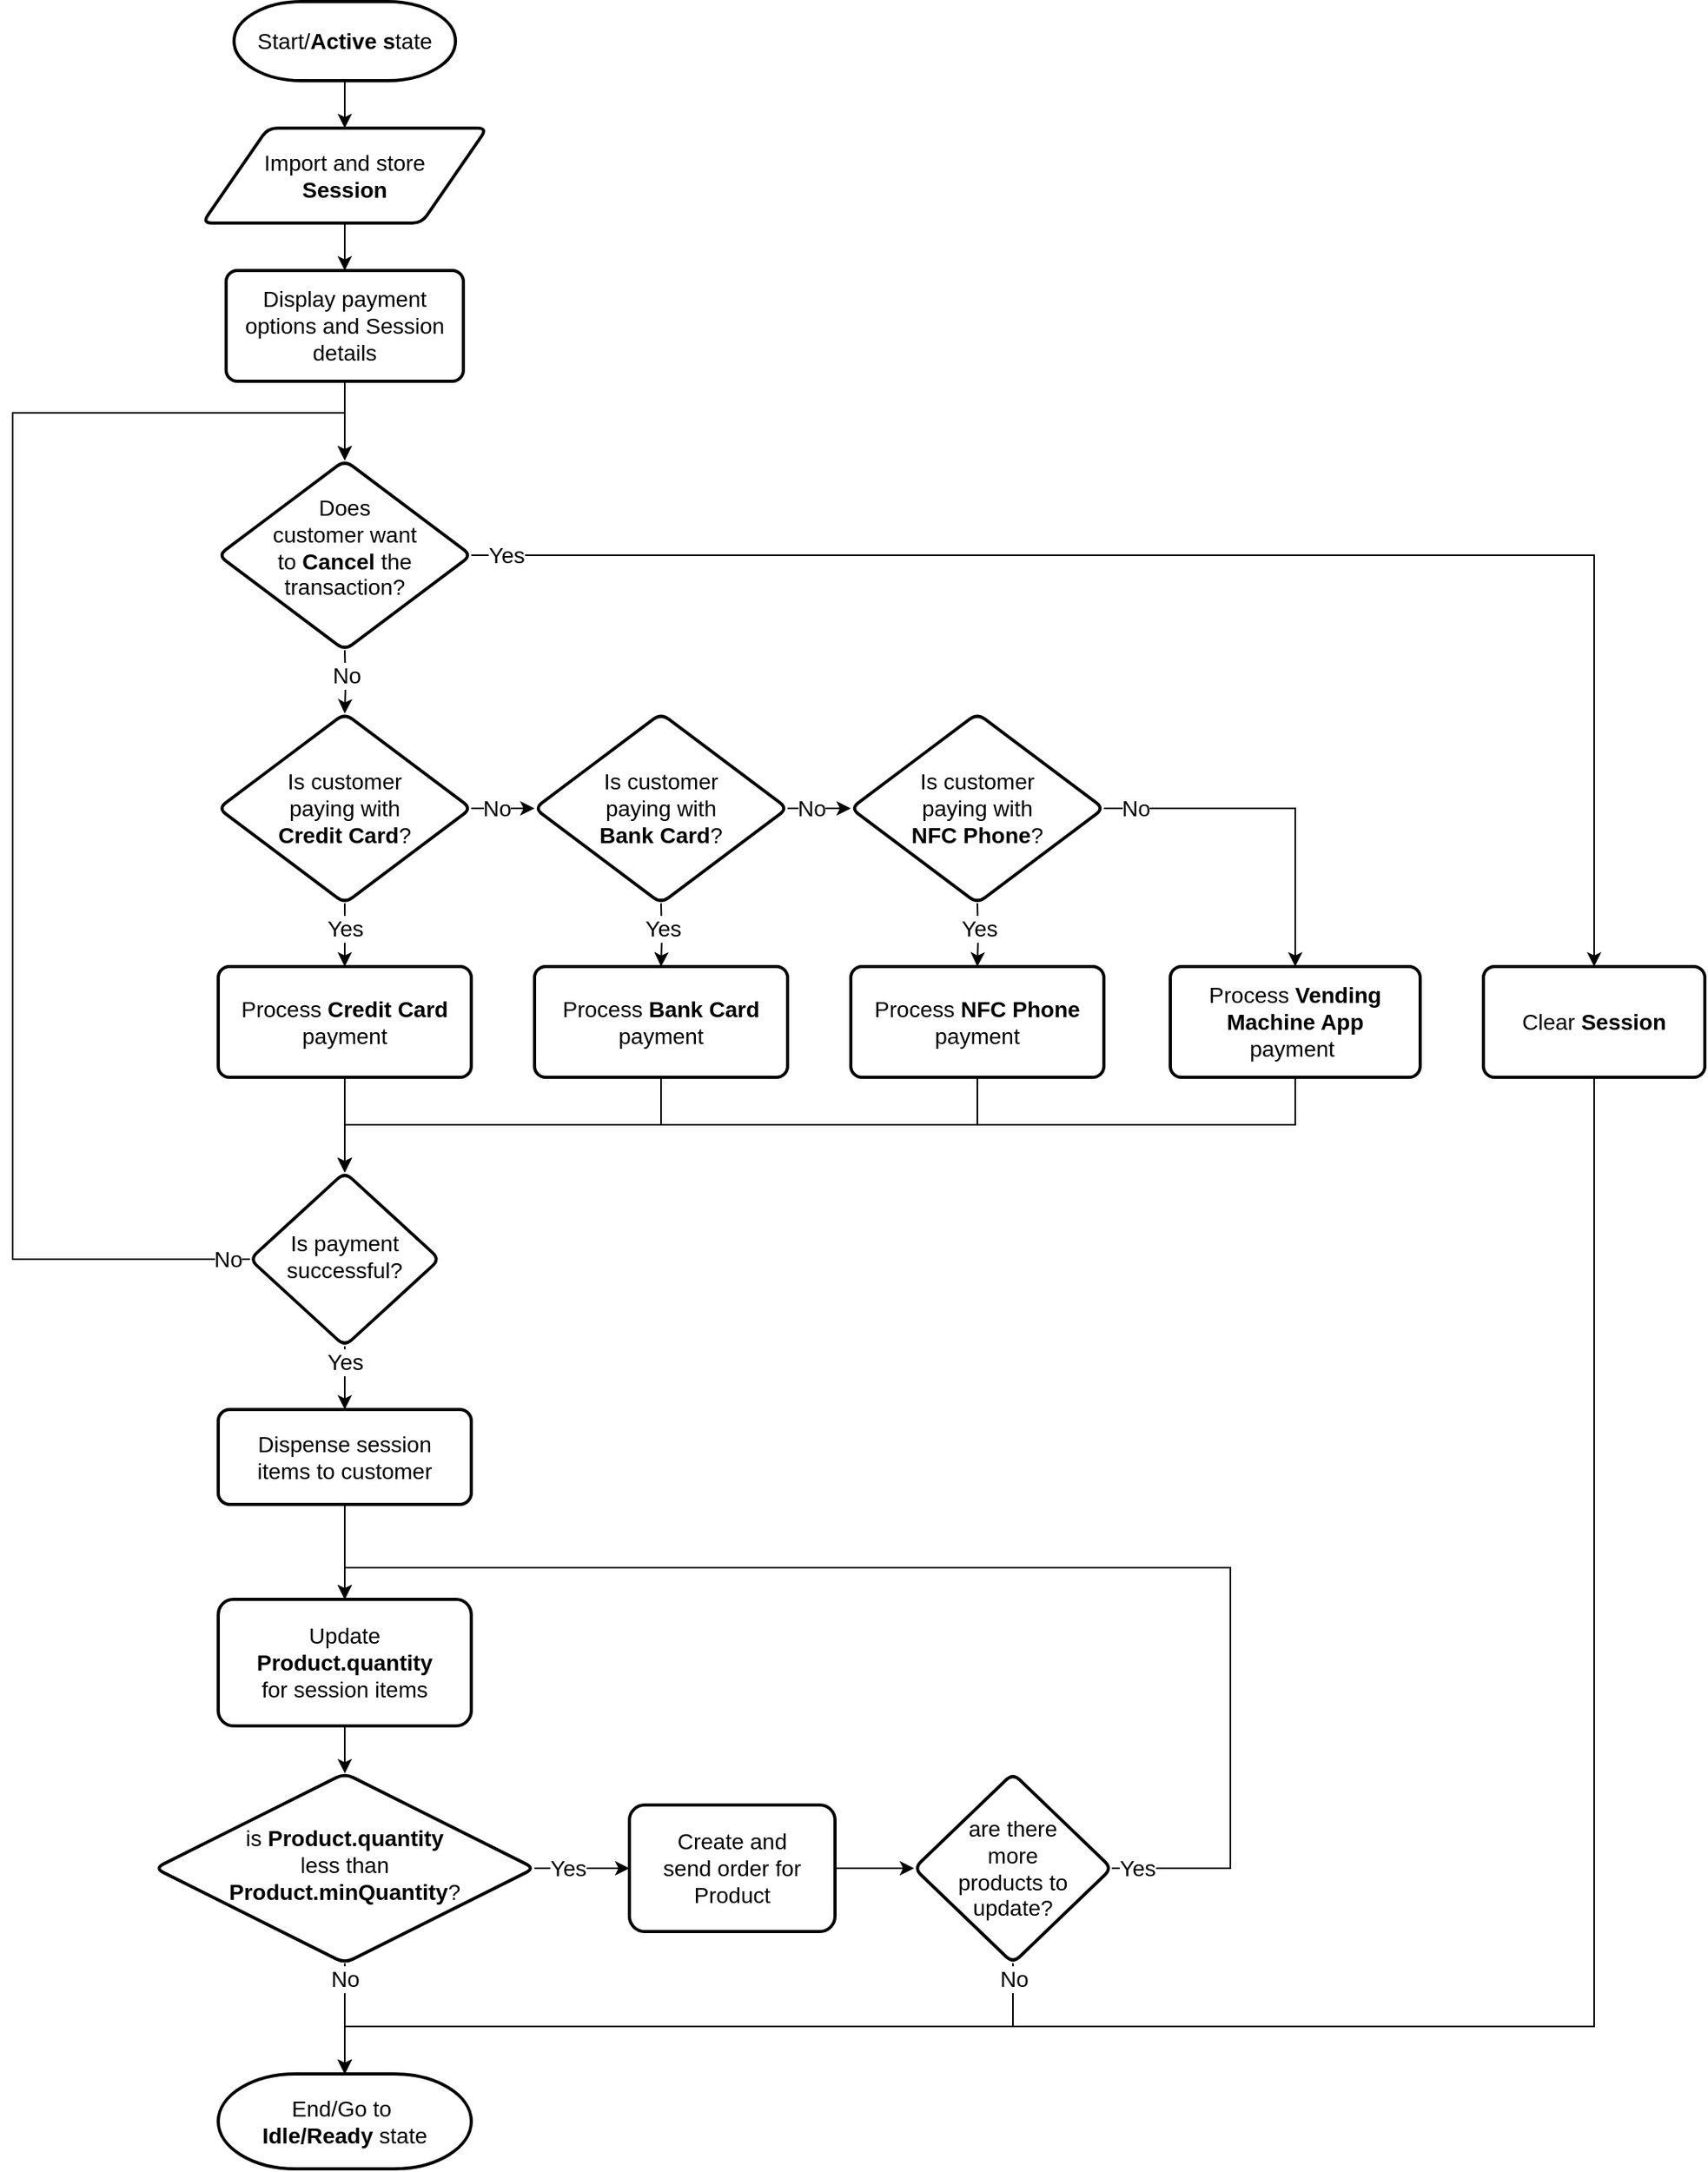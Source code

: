 <mxfile version="23.1.5" type="device">
  <diagram id="C5RBs43oDa-KdzZeNtuy" name="Page-1">
    <mxGraphModel dx="3187" dy="1640" grid="1" gridSize="10" guides="1" tooltips="1" connect="1" arrows="1" fold="1" page="1" pageScale="1" pageWidth="827" pageHeight="1169" background="none" math="0" shadow="0">
      <root>
        <mxCell id="WIyWlLk6GJQsqaUBKTNV-0" />
        <mxCell id="WIyWlLk6GJQsqaUBKTNV-1" parent="WIyWlLk6GJQsqaUBKTNV-0" />
        <mxCell id="eG1vH4hT44DBcO4QuvE--2" value="" style="edgeStyle=orthogonalEdgeStyle;rounded=0;orthogonalLoop=1;jettySize=auto;html=1;fontSize=14;" edge="1" parent="WIyWlLk6GJQsqaUBKTNV-1" source="eG1vH4hT44DBcO4QuvE--0" target="eG1vH4hT44DBcO4QuvE--1">
          <mxGeometry relative="1" as="geometry" />
        </mxCell>
        <mxCell id="eG1vH4hT44DBcO4QuvE--0" value="Start/&lt;b style=&quot;font-size: 14px;&quot;&gt;Active s&lt;/b&gt;tate" style="strokeWidth=2;html=1;shape=mxgraph.flowchart.terminator;whiteSpace=wrap;rounded=0;fontSize=14;align=center;" vertex="1" parent="WIyWlLk6GJQsqaUBKTNV-1">
          <mxGeometry x="370" y="90" width="140" height="50" as="geometry" />
        </mxCell>
        <mxCell id="eG1vH4hT44DBcO4QuvE--26" value="" style="edgeStyle=orthogonalEdgeStyle;rounded=0;orthogonalLoop=1;jettySize=auto;html=1;fontSize=14;" edge="1" parent="WIyWlLk6GJQsqaUBKTNV-1" source="eG1vH4hT44DBcO4QuvE--1" target="eG1vH4hT44DBcO4QuvE--25">
          <mxGeometry relative="1" as="geometry" />
        </mxCell>
        <mxCell id="eG1vH4hT44DBcO4QuvE--1" value="Import and store &lt;b style=&quot;font-size: 14px;&quot;&gt;Session&lt;/b&gt;" style="shape=parallelogram;html=1;strokeWidth=2;perimeter=parallelogramPerimeter;whiteSpace=wrap;rounded=1;arcSize=12;size=0.23;spacing=5;spacingLeft=30;spacingRight=30;align=center;fontSize=14;" vertex="1" parent="WIyWlLk6GJQsqaUBKTNV-1">
          <mxGeometry x="350" y="170" width="180" height="60" as="geometry" />
        </mxCell>
        <mxCell id="eG1vH4hT44DBcO4QuvE--30" value="" style="edgeStyle=orthogonalEdgeStyle;rounded=0;orthogonalLoop=1;jettySize=auto;html=1;entryX=0.5;entryY=0;entryDx=0;entryDy=0;fontSize=14;" edge="1" parent="WIyWlLk6GJQsqaUBKTNV-1" target="eG1vH4hT44DBcO4QuvE--120">
          <mxGeometry relative="1" as="geometry">
            <mxPoint x="440" y="500" as="sourcePoint" />
            <mxPoint x="440" y="540" as="targetPoint" />
          </mxGeometry>
        </mxCell>
        <mxCell id="eG1vH4hT44DBcO4QuvE--33" value="No" style="edgeLabel;html=1;align=center;verticalAlign=middle;resizable=0;points=[];fontSize=14;" vertex="1" connectable="0" parent="eG1vH4hT44DBcO4QuvE--30">
          <mxGeometry x="-0.028" y="1" relative="1" as="geometry">
            <mxPoint x="-1" y="-4" as="offset" />
          </mxGeometry>
        </mxCell>
        <mxCell id="eG1vH4hT44DBcO4QuvE--27" value="" style="edgeStyle=orthogonalEdgeStyle;rounded=0;orthogonalLoop=1;jettySize=auto;html=1;entryX=0.5;entryY=0;entryDx=0;entryDy=0;fontSize=14;" edge="1" parent="WIyWlLk6GJQsqaUBKTNV-1" source="eG1vH4hT44DBcO4QuvE--25" target="eG1vH4hT44DBcO4QuvE--52">
          <mxGeometry relative="1" as="geometry">
            <mxPoint x="440" y="350" as="targetPoint" />
          </mxGeometry>
        </mxCell>
        <mxCell id="eG1vH4hT44DBcO4QuvE--25" value="Display payment options and Session details" style="rounded=1;whiteSpace=wrap;html=1;absoluteArcSize=1;arcSize=14;strokeWidth=2;fontSize=14;" vertex="1" parent="WIyWlLk6GJQsqaUBKTNV-1">
          <mxGeometry x="365" y="260" width="150" height="70" as="geometry" />
        </mxCell>
        <mxCell id="eG1vH4hT44DBcO4QuvE--155" style="edgeStyle=orthogonalEdgeStyle;rounded=0;orthogonalLoop=1;jettySize=auto;html=1;entryX=0.5;entryY=0;entryDx=0;entryDy=0;fontSize=14;" edge="1" parent="WIyWlLk6GJQsqaUBKTNV-1" source="eG1vH4hT44DBcO4QuvE--52" target="eG1vH4hT44DBcO4QuvE--113">
          <mxGeometry relative="1" as="geometry" />
        </mxCell>
        <mxCell id="eG1vH4hT44DBcO4QuvE--156" value="Yes" style="edgeLabel;html=1;align=center;verticalAlign=middle;resizable=0;points=[];fontSize=14;" vertex="1" connectable="0" parent="eG1vH4hT44DBcO4QuvE--155">
          <mxGeometry x="-0.956" y="-1" relative="1" as="geometry">
            <mxPoint y="-1" as="offset" />
          </mxGeometry>
        </mxCell>
        <mxCell id="eG1vH4hT44DBcO4QuvE--52" value="Does customer want to &lt;b style=&quot;font-size: 14px;&quot;&gt;C&lt;span style=&quot;font-size: 14px;&quot;&gt;ancel &lt;/span&gt;&lt;/b&gt;the transaction?" style="rhombus;whiteSpace=wrap;html=1;strokeWidth=2;rounded=1;arcSize=12;spacing=5;spacingLeft=30;spacingRight=30;fontSize=14;spacingBottom=10;" vertex="1" parent="WIyWlLk6GJQsqaUBKTNV-1">
          <mxGeometry x="360" y="380" width="160" height="120" as="geometry" />
        </mxCell>
        <mxCell id="eG1vH4hT44DBcO4QuvE--112" value="" style="edgeStyle=orthogonalEdgeStyle;rounded=0;orthogonalLoop=1;jettySize=auto;html=1;entryX=0.5;entryY=0;entryDx=0;entryDy=0;entryPerimeter=0;fontSize=14;" edge="1" parent="WIyWlLk6GJQsqaUBKTNV-1" source="eG1vH4hT44DBcO4QuvE--113" target="eG1vH4hT44DBcO4QuvE--153">
          <mxGeometry relative="1" as="geometry">
            <mxPoint x="1230" y="800" as="targetPoint" />
            <Array as="points">
              <mxPoint x="1230" y="1370" />
              <mxPoint x="440" y="1370" />
            </Array>
          </mxGeometry>
        </mxCell>
        <mxCell id="eG1vH4hT44DBcO4QuvE--113" value="Clear &lt;b style=&quot;font-size: 14px;&quot;&gt;Session&lt;/b&gt;" style="rounded=1;whiteSpace=wrap;html=1;absoluteArcSize=1;arcSize=14;strokeWidth=2;fontSize=14;spacing=5;spacingLeft=2;spacingRight=2;" vertex="1" parent="WIyWlLk6GJQsqaUBKTNV-1">
          <mxGeometry x="1160" y="700" width="140" height="70" as="geometry" />
        </mxCell>
        <mxCell id="eG1vH4hT44DBcO4QuvE--116" value="" style="edgeStyle=orthogonalEdgeStyle;rounded=0;orthogonalLoop=1;jettySize=auto;html=1;fontSize=14;" edge="1" parent="WIyWlLk6GJQsqaUBKTNV-1" source="eG1vH4hT44DBcO4QuvE--120" target="eG1vH4hT44DBcO4QuvE--123">
          <mxGeometry relative="1" as="geometry" />
        </mxCell>
        <mxCell id="eG1vH4hT44DBcO4QuvE--117" value="No" style="edgeLabel;html=1;align=center;verticalAlign=middle;resizable=0;points=[];fontSize=14;" vertex="1" connectable="0" parent="eG1vH4hT44DBcO4QuvE--116">
          <mxGeometry x="-0.097" y="1" relative="1" as="geometry">
            <mxPoint x="-2" y="1" as="offset" />
          </mxGeometry>
        </mxCell>
        <mxCell id="eG1vH4hT44DBcO4QuvE--118" value="" style="edgeStyle=orthogonalEdgeStyle;rounded=0;orthogonalLoop=1;jettySize=auto;html=1;fontSize=14;" edge="1" parent="WIyWlLk6GJQsqaUBKTNV-1" source="eG1vH4hT44DBcO4QuvE--120" target="eG1vH4hT44DBcO4QuvE--126">
          <mxGeometry relative="1" as="geometry" />
        </mxCell>
        <mxCell id="eG1vH4hT44DBcO4QuvE--119" value="Yes" style="edgeLabel;html=1;align=center;verticalAlign=middle;resizable=0;points=[];fontSize=14;" vertex="1" connectable="0" parent="eG1vH4hT44DBcO4QuvE--118">
          <mxGeometry x="-0.08" y="2" relative="1" as="geometry">
            <mxPoint x="-2" y="-3" as="offset" />
          </mxGeometry>
        </mxCell>
        <mxCell id="eG1vH4hT44DBcO4QuvE--120" value="Is customer paying with &lt;b style=&quot;font-size: 14px;&quot;&gt;Credit Card&lt;/b&gt;?" style="rhombus;whiteSpace=wrap;html=1;strokeWidth=2;rounded=1;arcSize=12;spacing=5;spacingLeft=30;spacingRight=30;fontSize=14;" vertex="1" parent="WIyWlLk6GJQsqaUBKTNV-1">
          <mxGeometry x="360" y="540" width="160" height="120" as="geometry" />
        </mxCell>
        <mxCell id="eG1vH4hT44DBcO4QuvE--121" value="" style="edgeStyle=orthogonalEdgeStyle;rounded=0;orthogonalLoop=1;jettySize=auto;html=1;fontSize=14;" edge="1" parent="WIyWlLk6GJQsqaUBKTNV-1" source="eG1vH4hT44DBcO4QuvE--123" target="eG1vH4hT44DBcO4QuvE--124">
          <mxGeometry relative="1" as="geometry" />
        </mxCell>
        <mxCell id="eG1vH4hT44DBcO4QuvE--122" value="No" style="edgeLabel;html=1;align=center;verticalAlign=middle;resizable=0;points=[];fontSize=14;" vertex="1" connectable="0" parent="eG1vH4hT44DBcO4QuvE--121">
          <mxGeometry x="-0.045" y="1" relative="1" as="geometry">
            <mxPoint x="-4" y="1" as="offset" />
          </mxGeometry>
        </mxCell>
        <mxCell id="eG1vH4hT44DBcO4QuvE--123" value="Is customer paying with &lt;b style=&quot;font-size: 14px;&quot;&gt;Bank Card&lt;/b&gt;?" style="rhombus;whiteSpace=wrap;html=1;strokeWidth=2;rounded=1;arcSize=12;spacing=5;spacingLeft=30;spacingRight=30;fontSize=14;" vertex="1" parent="WIyWlLk6GJQsqaUBKTNV-1">
          <mxGeometry x="560" y="540" width="160" height="120" as="geometry" />
        </mxCell>
        <mxCell id="eG1vH4hT44DBcO4QuvE--124" value="Is customer paying with &lt;b style=&quot;font-size: 14px;&quot;&gt;NFC Phone&lt;/b&gt;?" style="rhombus;whiteSpace=wrap;html=1;strokeWidth=2;rounded=1;arcSize=12;spacing=5;spacingLeft=30;spacingRight=30;fontSize=14;" vertex="1" parent="WIyWlLk6GJQsqaUBKTNV-1">
          <mxGeometry x="760" y="540" width="160" height="120" as="geometry" />
        </mxCell>
        <mxCell id="eG1vH4hT44DBcO4QuvE--125" value="" style="edgeStyle=orthogonalEdgeStyle;rounded=0;orthogonalLoop=1;jettySize=auto;html=1;entryX=0.5;entryY=0;entryDx=0;entryDy=0;fontSize=14;" edge="1" parent="WIyWlLk6GJQsqaUBKTNV-1" source="eG1vH4hT44DBcO4QuvE--126" target="eG1vH4hT44DBcO4QuvE--141">
          <mxGeometry relative="1" as="geometry">
            <mxPoint x="440" y="820" as="targetPoint" />
          </mxGeometry>
        </mxCell>
        <mxCell id="eG1vH4hT44DBcO4QuvE--126" value="Process&amp;nbsp;&lt;b style=&quot;border-color: var(--border-color); font-size: 14px;&quot;&gt;Credit Card &lt;/b&gt;&lt;span style=&quot;border-color: var(--border-color); font-size: 14px;&quot;&gt;payment&lt;/span&gt;" style="rounded=1;whiteSpace=wrap;html=1;absoluteArcSize=1;arcSize=14;strokeWidth=2;fontSize=14;spacing=5;spacingLeft=2;spacingRight=2;" vertex="1" parent="WIyWlLk6GJQsqaUBKTNV-1">
          <mxGeometry x="360" y="700" width="160" height="70" as="geometry" />
        </mxCell>
        <mxCell id="eG1vH4hT44DBcO4QuvE--127" value="" style="edgeStyle=orthogonalEdgeStyle;rounded=0;orthogonalLoop=1;jettySize=auto;html=1;fontSize=14;" edge="1" parent="WIyWlLk6GJQsqaUBKTNV-1" target="eG1vH4hT44DBcO4QuvE--129">
          <mxGeometry relative="1" as="geometry">
            <mxPoint x="640" y="660" as="sourcePoint" />
          </mxGeometry>
        </mxCell>
        <mxCell id="eG1vH4hT44DBcO4QuvE--128" value="Yes" style="edgeLabel;html=1;align=center;verticalAlign=middle;resizable=0;points=[];fontSize=14;" vertex="1" connectable="0" parent="eG1vH4hT44DBcO4QuvE--127">
          <mxGeometry x="-0.08" y="2" relative="1" as="geometry">
            <mxPoint x="-2" y="-3" as="offset" />
          </mxGeometry>
        </mxCell>
        <mxCell id="eG1vH4hT44DBcO4QuvE--129" value="Process &lt;b style=&quot;font-size: 14px;&quot;&gt;Bank Card&lt;/b&gt; payment" style="rounded=1;whiteSpace=wrap;html=1;absoluteArcSize=1;arcSize=14;strokeWidth=2;fontSize=14;spacing=5;spacingLeft=2;spacingRight=2;" vertex="1" parent="WIyWlLk6GJQsqaUBKTNV-1">
          <mxGeometry x="560" y="700" width="160" height="70" as="geometry" />
        </mxCell>
        <mxCell id="eG1vH4hT44DBcO4QuvE--130" value="" style="edgeStyle=orthogonalEdgeStyle;rounded=0;orthogonalLoop=1;jettySize=auto;html=1;fontSize=14;" edge="1" parent="WIyWlLk6GJQsqaUBKTNV-1" target="eG1vH4hT44DBcO4QuvE--133">
          <mxGeometry relative="1" as="geometry">
            <mxPoint x="840" y="660" as="sourcePoint" />
          </mxGeometry>
        </mxCell>
        <mxCell id="eG1vH4hT44DBcO4QuvE--131" value="Yes" style="edgeLabel;html=1;align=center;verticalAlign=middle;resizable=0;points=[];fontSize=14;" vertex="1" connectable="0" parent="eG1vH4hT44DBcO4QuvE--130">
          <mxGeometry x="-0.08" y="2" relative="1" as="geometry">
            <mxPoint x="-2" y="-3" as="offset" />
          </mxGeometry>
        </mxCell>
        <mxCell id="eG1vH4hT44DBcO4QuvE--132" style="edgeStyle=orthogonalEdgeStyle;rounded=0;orthogonalLoop=1;jettySize=auto;html=1;entryX=0.5;entryY=0;entryDx=0;entryDy=0;fontSize=14;" edge="1" parent="WIyWlLk6GJQsqaUBKTNV-1" source="eG1vH4hT44DBcO4QuvE--133" target="eG1vH4hT44DBcO4QuvE--141">
          <mxGeometry relative="1" as="geometry">
            <mxPoint x="440" y="820" as="targetPoint" />
            <Array as="points">
              <mxPoint x="840" y="800" />
              <mxPoint x="440" y="800" />
            </Array>
          </mxGeometry>
        </mxCell>
        <mxCell id="eG1vH4hT44DBcO4QuvE--133" value="Process &lt;b style=&quot;font-size: 14px;&quot;&gt;NFC Phone&lt;/b&gt; payment" style="rounded=1;whiteSpace=wrap;html=1;absoluteArcSize=1;arcSize=14;strokeWidth=2;fontSize=14;spacing=5;spacingLeft=2;spacingRight=2;" vertex="1" parent="WIyWlLk6GJQsqaUBKTNV-1">
          <mxGeometry x="760" y="700" width="160" height="70" as="geometry" />
        </mxCell>
        <mxCell id="eG1vH4hT44DBcO4QuvE--134" value="" style="edgeStyle=orthogonalEdgeStyle;rounded=0;orthogonalLoop=1;jettySize=auto;html=1;exitX=1;exitY=0.5;exitDx=0;exitDy=0;fontSize=14;" edge="1" parent="WIyWlLk6GJQsqaUBKTNV-1" source="eG1vH4hT44DBcO4QuvE--124" target="eG1vH4hT44DBcO4QuvE--136">
          <mxGeometry relative="1" as="geometry">
            <mxPoint x="1050" y="660" as="sourcePoint" />
          </mxGeometry>
        </mxCell>
        <mxCell id="eG1vH4hT44DBcO4QuvE--135" value="No" style="edgeLabel;html=1;align=center;verticalAlign=middle;resizable=0;points=[];fontSize=14;" vertex="1" connectable="0" parent="eG1vH4hT44DBcO4QuvE--134">
          <mxGeometry x="-0.08" y="2" relative="1" as="geometry">
            <mxPoint x="-82" y="2" as="offset" />
          </mxGeometry>
        </mxCell>
        <mxCell id="eG1vH4hT44DBcO4QuvE--136" value="Process&amp;nbsp;&lt;b style=&quot;font-size: 14px;&quot;&gt;Vending Machine App&lt;/b&gt; payment&amp;nbsp;" style="rounded=1;whiteSpace=wrap;html=1;absoluteArcSize=1;arcSize=14;strokeWidth=2;fontSize=14;spacing=5;spacingLeft=2;spacingRight=2;" vertex="1" parent="WIyWlLk6GJQsqaUBKTNV-1">
          <mxGeometry x="962" y="700" width="158" height="70" as="geometry" />
        </mxCell>
        <mxCell id="eG1vH4hT44DBcO4QuvE--137" style="edgeStyle=orthogonalEdgeStyle;rounded=0;orthogonalLoop=1;jettySize=auto;html=1;entryX=0.5;entryY=0;entryDx=0;entryDy=0;fontSize=14;" edge="1" parent="WIyWlLk6GJQsqaUBKTNV-1" source="eG1vH4hT44DBcO4QuvE--129" target="eG1vH4hT44DBcO4QuvE--141">
          <mxGeometry relative="1" as="geometry">
            <mxPoint x="440" y="820" as="targetPoint" />
            <Array as="points">
              <mxPoint x="640" y="800" />
              <mxPoint x="440" y="800" />
            </Array>
          </mxGeometry>
        </mxCell>
        <mxCell id="eG1vH4hT44DBcO4QuvE--138" style="edgeStyle=orthogonalEdgeStyle;rounded=0;orthogonalLoop=1;jettySize=auto;html=1;entryX=0.5;entryY=0;entryDx=0;entryDy=0;fontSize=14;" edge="1" parent="WIyWlLk6GJQsqaUBKTNV-1" source="eG1vH4hT44DBcO4QuvE--136" target="eG1vH4hT44DBcO4QuvE--141">
          <mxGeometry relative="1" as="geometry">
            <mxPoint x="440" y="820" as="targetPoint" />
            <Array as="points">
              <mxPoint x="1041" y="800" />
              <mxPoint x="440" y="800" />
            </Array>
          </mxGeometry>
        </mxCell>
        <mxCell id="eG1vH4hT44DBcO4QuvE--140" value="" style="edgeStyle=orthogonalEdgeStyle;rounded=0;orthogonalLoop=1;jettySize=auto;html=1;entryX=0.5;entryY=0;entryDx=0;entryDy=0;fontSize=14;" edge="1" parent="WIyWlLk6GJQsqaUBKTNV-1" source="eG1vH4hT44DBcO4QuvE--141" target="eG1vH4hT44DBcO4QuvE--145">
          <mxGeometry relative="1" as="geometry">
            <mxPoint x="440.059" y="970" as="targetPoint" />
          </mxGeometry>
        </mxCell>
        <mxCell id="eG1vH4hT44DBcO4QuvE--154" value="Yes" style="edgeLabel;html=1;align=center;verticalAlign=middle;resizable=0;points=[];fontSize=14;" vertex="1" connectable="0" parent="eG1vH4hT44DBcO4QuvE--140">
          <mxGeometry x="0.246" relative="1" as="geometry">
            <mxPoint y="-15" as="offset" />
          </mxGeometry>
        </mxCell>
        <mxCell id="eG1vH4hT44DBcO4QuvE--157" style="edgeStyle=orthogonalEdgeStyle;rounded=0;orthogonalLoop=1;jettySize=auto;html=1;entryX=0.5;entryY=0;entryDx=0;entryDy=0;fontSize=14;" edge="1" parent="WIyWlLk6GJQsqaUBKTNV-1" source="eG1vH4hT44DBcO4QuvE--141" target="eG1vH4hT44DBcO4QuvE--52">
          <mxGeometry relative="1" as="geometry">
            <Array as="points">
              <mxPoint x="230" y="885" />
              <mxPoint x="230" y="350" />
              <mxPoint x="440" y="350" />
            </Array>
          </mxGeometry>
        </mxCell>
        <mxCell id="eG1vH4hT44DBcO4QuvE--158" value="No" style="edgeLabel;html=1;align=center;verticalAlign=middle;resizable=0;points=[];fontSize=14;" vertex="1" connectable="0" parent="eG1vH4hT44DBcO4QuvE--157">
          <mxGeometry x="-0.964" y="1" relative="1" as="geometry">
            <mxPoint x="2" y="-1" as="offset" />
          </mxGeometry>
        </mxCell>
        <mxCell id="eG1vH4hT44DBcO4QuvE--141" value="Is payment successful?" style="rhombus;whiteSpace=wrap;html=1;strokeWidth=2;rounded=1;arcSize=12;spacing=0;spacingLeft=30;spacingRight=30;fontSize=14;spacingBottom=5;" vertex="1" parent="WIyWlLk6GJQsqaUBKTNV-1">
          <mxGeometry x="380" y="830" width="120" height="110" as="geometry" />
        </mxCell>
        <mxCell id="eG1vH4hT44DBcO4QuvE--142" value="" style="edgeStyle=orthogonalEdgeStyle;rounded=0;orthogonalLoop=1;jettySize=auto;html=1;fontSize=14;" edge="1" parent="WIyWlLk6GJQsqaUBKTNV-1" source="eG1vH4hT44DBcO4QuvE--143">
          <mxGeometry relative="1" as="geometry">
            <mxPoint x="440.059" y="1210" as="targetPoint" />
          </mxGeometry>
        </mxCell>
        <mxCell id="eG1vH4hT44DBcO4QuvE--143" value="Update &lt;b style=&quot;font-size: 14px;&quot;&gt;Product.quantity&lt;/b&gt; for session items" style="whiteSpace=wrap;html=1;fontSize=14;strokeWidth=2;rounded=1;arcSize=12;spacing=0;spacingLeft=20;spacingRight=20;spacingBottom=0;align=center;" vertex="1" parent="WIyWlLk6GJQsqaUBKTNV-1">
          <mxGeometry x="360" y="1100" width="160" height="80" as="geometry" />
        </mxCell>
        <mxCell id="eG1vH4hT44DBcO4QuvE--144" value="" style="edgeStyle=orthogonalEdgeStyle;rounded=0;orthogonalLoop=1;jettySize=auto;html=1;fontSize=14;" edge="1" parent="WIyWlLk6GJQsqaUBKTNV-1" source="eG1vH4hT44DBcO4QuvE--145" target="eG1vH4hT44DBcO4QuvE--143">
          <mxGeometry relative="1" as="geometry" />
        </mxCell>
        <mxCell id="eG1vH4hT44DBcO4QuvE--145" value="Dispense session items to customer" style="whiteSpace=wrap;html=1;fontSize=14;strokeWidth=2;rounded=1;arcSize=12;spacing=0;spacingLeft=20;spacingRight=20;spacingBottom=0;align=center;" vertex="1" parent="WIyWlLk6GJQsqaUBKTNV-1">
          <mxGeometry x="360" y="980" width="160" height="60" as="geometry" />
        </mxCell>
        <mxCell id="eG1vH4hT44DBcO4QuvE--146" value="" style="edgeStyle=orthogonalEdgeStyle;rounded=0;orthogonalLoop=1;jettySize=auto;html=1;fontSize=14;" edge="1" parent="WIyWlLk6GJQsqaUBKTNV-1" source="eG1vH4hT44DBcO4QuvE--150" target="eG1vH4hT44DBcO4QuvE--151">
          <mxGeometry relative="1" as="geometry" />
        </mxCell>
        <mxCell id="eG1vH4hT44DBcO4QuvE--147" value="Yes" style="edgeLabel;html=1;align=center;verticalAlign=middle;resizable=0;points=[];fontSize=14;" vertex="1" connectable="0" parent="eG1vH4hT44DBcO4QuvE--146">
          <mxGeometry x="-0.151" y="-3" relative="1" as="geometry">
            <mxPoint x="-5" y="-3" as="offset" />
          </mxGeometry>
        </mxCell>
        <mxCell id="eG1vH4hT44DBcO4QuvE--148" value="" style="edgeStyle=orthogonalEdgeStyle;rounded=0;orthogonalLoop=1;jettySize=auto;html=1;entryX=0.5;entryY=0;entryDx=0;entryDy=0;entryPerimeter=0;fontSize=14;" edge="1" parent="WIyWlLk6GJQsqaUBKTNV-1" source="eG1vH4hT44DBcO4QuvE--150" target="eG1vH4hT44DBcO4QuvE--153">
          <mxGeometry relative="1" as="geometry">
            <mxPoint x="440" y="1400" as="targetPoint" />
          </mxGeometry>
        </mxCell>
        <mxCell id="eG1vH4hT44DBcO4QuvE--149" value="No" style="edgeLabel;html=1;align=center;verticalAlign=middle;resizable=0;points=[];fontSize=14;" vertex="1" connectable="0" parent="eG1vH4hT44DBcO4QuvE--148">
          <mxGeometry x="-0.506" y="4" relative="1" as="geometry">
            <mxPoint x="-4" y="-8" as="offset" />
          </mxGeometry>
        </mxCell>
        <mxCell id="eG1vH4hT44DBcO4QuvE--150" value="is &lt;b style=&quot;font-size: 14px;&quot;&gt;Product.quantity&lt;/b&gt; less than &lt;b style=&quot;font-size: 14px;&quot;&gt;Product.minQuantity&lt;/b&gt;?" style="rhombus;whiteSpace=wrap;html=1;strokeWidth=2;rounded=1;arcSize=12;spacing=0;spacingLeft=60;spacingRight=60;fontSize=14;spacingBottom=5;" vertex="1" parent="WIyWlLk6GJQsqaUBKTNV-1">
          <mxGeometry x="320" y="1210" width="240" height="120" as="geometry" />
        </mxCell>
        <mxCell id="eG1vH4hT44DBcO4QuvE--160" value="" style="edgeStyle=orthogonalEdgeStyle;rounded=0;orthogonalLoop=1;jettySize=auto;html=1;fontSize=14;" edge="1" parent="WIyWlLk6GJQsqaUBKTNV-1" source="eG1vH4hT44DBcO4QuvE--151" target="eG1vH4hT44DBcO4QuvE--159">
          <mxGeometry relative="1" as="geometry" />
        </mxCell>
        <mxCell id="eG1vH4hT44DBcO4QuvE--151" value="Create and send order for Product" style="whiteSpace=wrap;html=1;fontSize=14;strokeWidth=2;rounded=1;arcSize=12;spacing=0;spacingLeft=15;spacingRight=15;spacingBottom=0;" vertex="1" parent="WIyWlLk6GJQsqaUBKTNV-1">
          <mxGeometry x="620" y="1230" width="130" height="80" as="geometry" />
        </mxCell>
        <mxCell id="eG1vH4hT44DBcO4QuvE--152" style="edgeStyle=orthogonalEdgeStyle;rounded=0;orthogonalLoop=1;jettySize=auto;html=1;entryX=0.5;entryY=0;entryDx=0;entryDy=0;entryPerimeter=0;exitX=0.5;exitY=1;exitDx=0;exitDy=0;fontSize=14;" edge="1" parent="WIyWlLk6GJQsqaUBKTNV-1" source="eG1vH4hT44DBcO4QuvE--159" target="eG1vH4hT44DBcO4QuvE--153">
          <mxGeometry relative="1" as="geometry">
            <mxPoint x="440" y="1400" as="targetPoint" />
            <Array as="points">
              <mxPoint x="863" y="1370" />
              <mxPoint x="440" y="1370" />
            </Array>
            <mxPoint x="863" y="1340" as="sourcePoint" />
          </mxGeometry>
        </mxCell>
        <mxCell id="eG1vH4hT44DBcO4QuvE--161" value="No" style="edgeLabel;html=1;align=center;verticalAlign=middle;resizable=0;points=[];fontSize=14;" vertex="1" connectable="0" parent="eG1vH4hT44DBcO4QuvE--152">
          <mxGeometry x="-0.949" y="1" relative="1" as="geometry">
            <mxPoint x="-1" y="-3" as="offset" />
          </mxGeometry>
        </mxCell>
        <mxCell id="eG1vH4hT44DBcO4QuvE--153" value="End/Go to&amp;nbsp;&lt;br style=&quot;font-size: 14px;&quot;&gt;&lt;b style=&quot;font-size: 14px;&quot;&gt;Idle/Ready&lt;/b&gt; state" style="strokeWidth=2;html=1;shape=mxgraph.flowchart.terminator;whiteSpace=wrap;rounded=0;fontSize=14;align=center;spacingLeft=15;spacingRight=15;" vertex="1" parent="WIyWlLk6GJQsqaUBKTNV-1">
          <mxGeometry x="360" y="1400" width="160" height="60" as="geometry" />
        </mxCell>
        <mxCell id="eG1vH4hT44DBcO4QuvE--162" style="edgeStyle=orthogonalEdgeStyle;rounded=0;orthogonalLoop=1;jettySize=auto;html=1;entryX=0.5;entryY=0;entryDx=0;entryDy=0;fontSize=14;" edge="1" parent="WIyWlLk6GJQsqaUBKTNV-1" source="eG1vH4hT44DBcO4QuvE--159" target="eG1vH4hT44DBcO4QuvE--143">
          <mxGeometry relative="1" as="geometry">
            <Array as="points">
              <mxPoint x="1000" y="1270" />
              <mxPoint x="1000" y="1080" />
              <mxPoint x="440" y="1080" />
            </Array>
          </mxGeometry>
        </mxCell>
        <mxCell id="eG1vH4hT44DBcO4QuvE--163" value="Yes" style="edgeLabel;html=1;align=center;verticalAlign=middle;resizable=0;points=[];fontSize=14;" vertex="1" connectable="0" parent="eG1vH4hT44DBcO4QuvE--162">
          <mxGeometry x="-0.952" y="-1" relative="1" as="geometry">
            <mxPoint x="-5" y="-1" as="offset" />
          </mxGeometry>
        </mxCell>
        <mxCell id="eG1vH4hT44DBcO4QuvE--159" value="are there more products to update?" style="rhombus;whiteSpace=wrap;html=1;fontSize=14;strokeWidth=2;rounded=1;arcSize=12;spacing=0;spacingLeft=20;spacingRight=20;spacingBottom=0;" vertex="1" parent="WIyWlLk6GJQsqaUBKTNV-1">
          <mxGeometry x="800" y="1210" width="125" height="120" as="geometry" />
        </mxCell>
      </root>
    </mxGraphModel>
  </diagram>
</mxfile>
